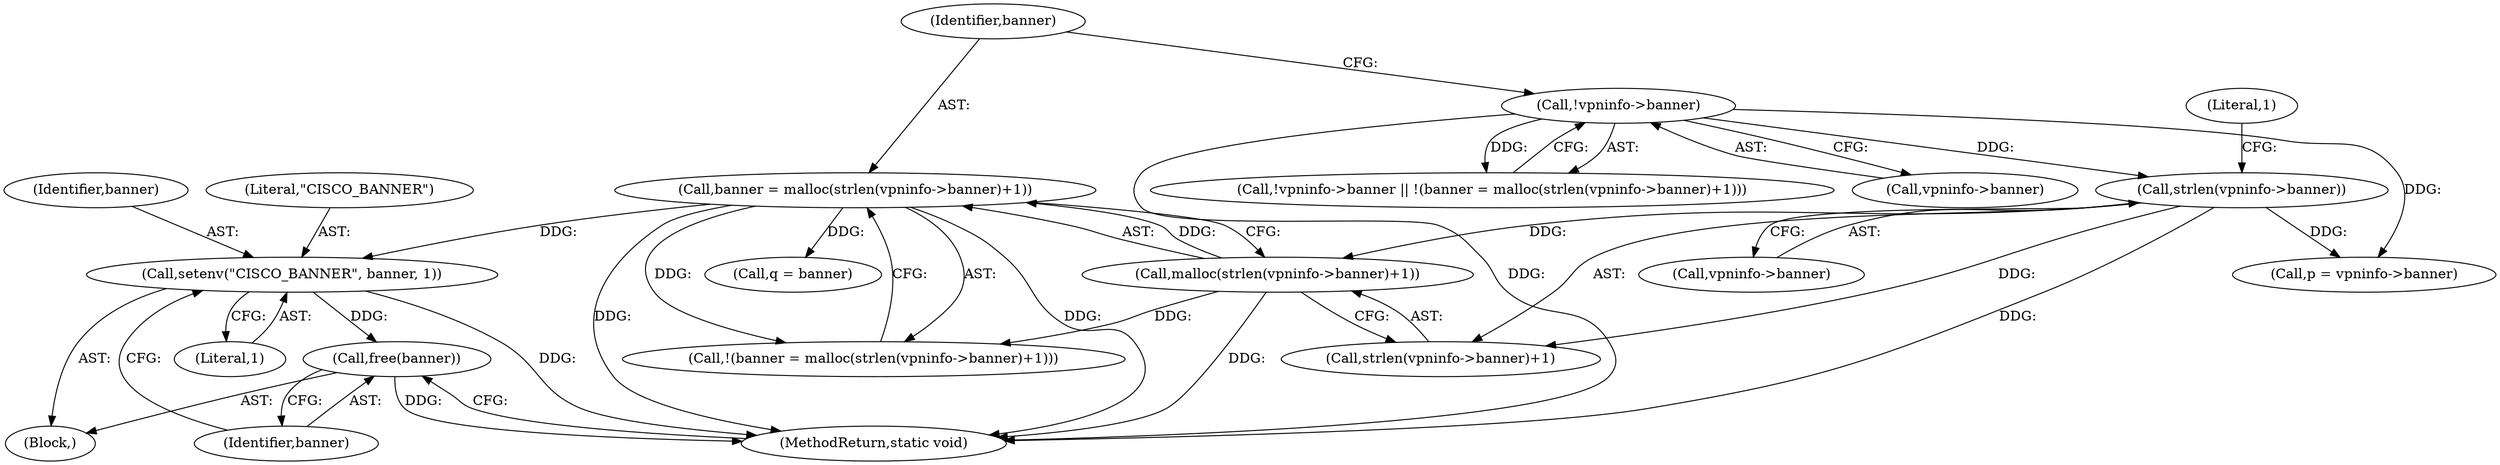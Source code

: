 digraph "0_infradead_14cae65318d3ef1f7d449e463b72b6934e82f1c2@API" {
"1000185" [label="(Call,setenv(\"CISCO_BANNER\", banner, 1))"];
"1000113" [label="(Call,banner = malloc(strlen(vpninfo->banner)+1))"];
"1000115" [label="(Call,malloc(strlen(vpninfo->banner)+1))"];
"1000117" [label="(Call,strlen(vpninfo->banner))"];
"1000108" [label="(Call,!vpninfo->banner)"];
"1000189" [label="(Call,free(banner))"];
"1000191" [label="(MethodReturn,static void)"];
"1000112" [label="(Call,!(banner = malloc(strlen(vpninfo->banner)+1)))"];
"1000114" [label="(Identifier,banner)"];
"1000189" [label="(Call,free(banner))"];
"1000190" [label="(Identifier,banner)"];
"1000188" [label="(Literal,1)"];
"1000109" [label="(Call,vpninfo->banner)"];
"1000187" [label="(Identifier,banner)"];
"1000126" [label="(Call,p = vpninfo->banner)"];
"1000113" [label="(Call,banner = malloc(strlen(vpninfo->banner)+1))"];
"1000117" [label="(Call,strlen(vpninfo->banner))"];
"1000185" [label="(Call,setenv(\"CISCO_BANNER\", banner, 1))"];
"1000107" [label="(Call,!vpninfo->banner || !(banner = malloc(strlen(vpninfo->banner)+1)))"];
"1000108" [label="(Call,!vpninfo->banner)"];
"1000121" [label="(Literal,1)"];
"1000115" [label="(Call,malloc(strlen(vpninfo->banner)+1))"];
"1000116" [label="(Call,strlen(vpninfo->banner)+1)"];
"1000102" [label="(Block,)"];
"1000186" [label="(Literal,\"CISCO_BANNER\")"];
"1000118" [label="(Call,vpninfo->banner)"];
"1000131" [label="(Call,q = banner)"];
"1000185" -> "1000102"  [label="AST: "];
"1000185" -> "1000188"  [label="CFG: "];
"1000186" -> "1000185"  [label="AST: "];
"1000187" -> "1000185"  [label="AST: "];
"1000188" -> "1000185"  [label="AST: "];
"1000190" -> "1000185"  [label="CFG: "];
"1000185" -> "1000191"  [label="DDG: "];
"1000113" -> "1000185"  [label="DDG: "];
"1000185" -> "1000189"  [label="DDG: "];
"1000113" -> "1000112"  [label="AST: "];
"1000113" -> "1000115"  [label="CFG: "];
"1000114" -> "1000113"  [label="AST: "];
"1000115" -> "1000113"  [label="AST: "];
"1000112" -> "1000113"  [label="CFG: "];
"1000113" -> "1000191"  [label="DDG: "];
"1000113" -> "1000191"  [label="DDG: "];
"1000113" -> "1000112"  [label="DDG: "];
"1000115" -> "1000113"  [label="DDG: "];
"1000113" -> "1000131"  [label="DDG: "];
"1000115" -> "1000116"  [label="CFG: "];
"1000116" -> "1000115"  [label="AST: "];
"1000115" -> "1000191"  [label="DDG: "];
"1000115" -> "1000112"  [label="DDG: "];
"1000117" -> "1000115"  [label="DDG: "];
"1000117" -> "1000116"  [label="AST: "];
"1000117" -> "1000118"  [label="CFG: "];
"1000118" -> "1000117"  [label="AST: "];
"1000121" -> "1000117"  [label="CFG: "];
"1000117" -> "1000191"  [label="DDG: "];
"1000117" -> "1000116"  [label="DDG: "];
"1000108" -> "1000117"  [label="DDG: "];
"1000117" -> "1000126"  [label="DDG: "];
"1000108" -> "1000107"  [label="AST: "];
"1000108" -> "1000109"  [label="CFG: "];
"1000109" -> "1000108"  [label="AST: "];
"1000114" -> "1000108"  [label="CFG: "];
"1000107" -> "1000108"  [label="CFG: "];
"1000108" -> "1000191"  [label="DDG: "];
"1000108" -> "1000107"  [label="DDG: "];
"1000108" -> "1000126"  [label="DDG: "];
"1000189" -> "1000102"  [label="AST: "];
"1000189" -> "1000190"  [label="CFG: "];
"1000190" -> "1000189"  [label="AST: "];
"1000191" -> "1000189"  [label="CFG: "];
"1000189" -> "1000191"  [label="DDG: "];
}
